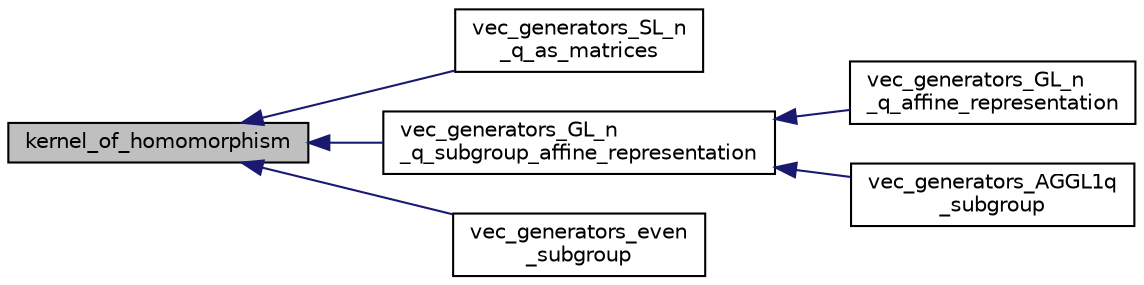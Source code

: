 digraph "kernel_of_homomorphism"
{
  edge [fontname="Helvetica",fontsize="10",labelfontname="Helvetica",labelfontsize="10"];
  node [fontname="Helvetica",fontsize="10",shape=record];
  rankdir="LR";
  Node5944 [label="kernel_of_homomorphism",height=0.2,width=0.4,color="black", fillcolor="grey75", style="filled", fontcolor="black"];
  Node5944 -> Node5945 [dir="back",color="midnightblue",fontsize="10",style="solid",fontname="Helvetica"];
  Node5945 [label="vec_generators_SL_n\l_q_as_matrices",height=0.2,width=0.4,color="black", fillcolor="white", style="filled",URL="$d0/dd3/perm__group__gens_8_c.html#aece7a22e0963ee87d325797900443bd2"];
  Node5944 -> Node5946 [dir="back",color="midnightblue",fontsize="10",style="solid",fontname="Helvetica"];
  Node5946 [label="vec_generators_GL_n\l_q_subgroup_affine_representation",height=0.2,width=0.4,color="black", fillcolor="white", style="filled",URL="$d0/dd3/perm__group__gens_8_c.html#adc1a2bfe52c3047a066884771aa01321"];
  Node5946 -> Node5947 [dir="back",color="midnightblue",fontsize="10",style="solid",fontname="Helvetica"];
  Node5947 [label="vec_generators_GL_n\l_q_affine_representation",height=0.2,width=0.4,color="black", fillcolor="white", style="filled",URL="$d0/dd3/perm__group__gens_8_c.html#a689108f410f773f0681e21a864097f16"];
  Node5946 -> Node5948 [dir="back",color="midnightblue",fontsize="10",style="solid",fontname="Helvetica"];
  Node5948 [label="vec_generators_AGGL1q\l_subgroup",height=0.2,width=0.4,color="black", fillcolor="white", style="filled",URL="$d0/dd3/perm__group__gens_8_c.html#a93659c1c7a668dd6adf9f217c608e1f1"];
  Node5944 -> Node5949 [dir="back",color="midnightblue",fontsize="10",style="solid",fontname="Helvetica"];
  Node5949 [label="vec_generators_even\l_subgroup",height=0.2,width=0.4,color="black", fillcolor="white", style="filled",URL="$d0/dd3/perm__group__gens_8_c.html#a97f04daa9d190c578504d38e10c3e0d8"];
}
